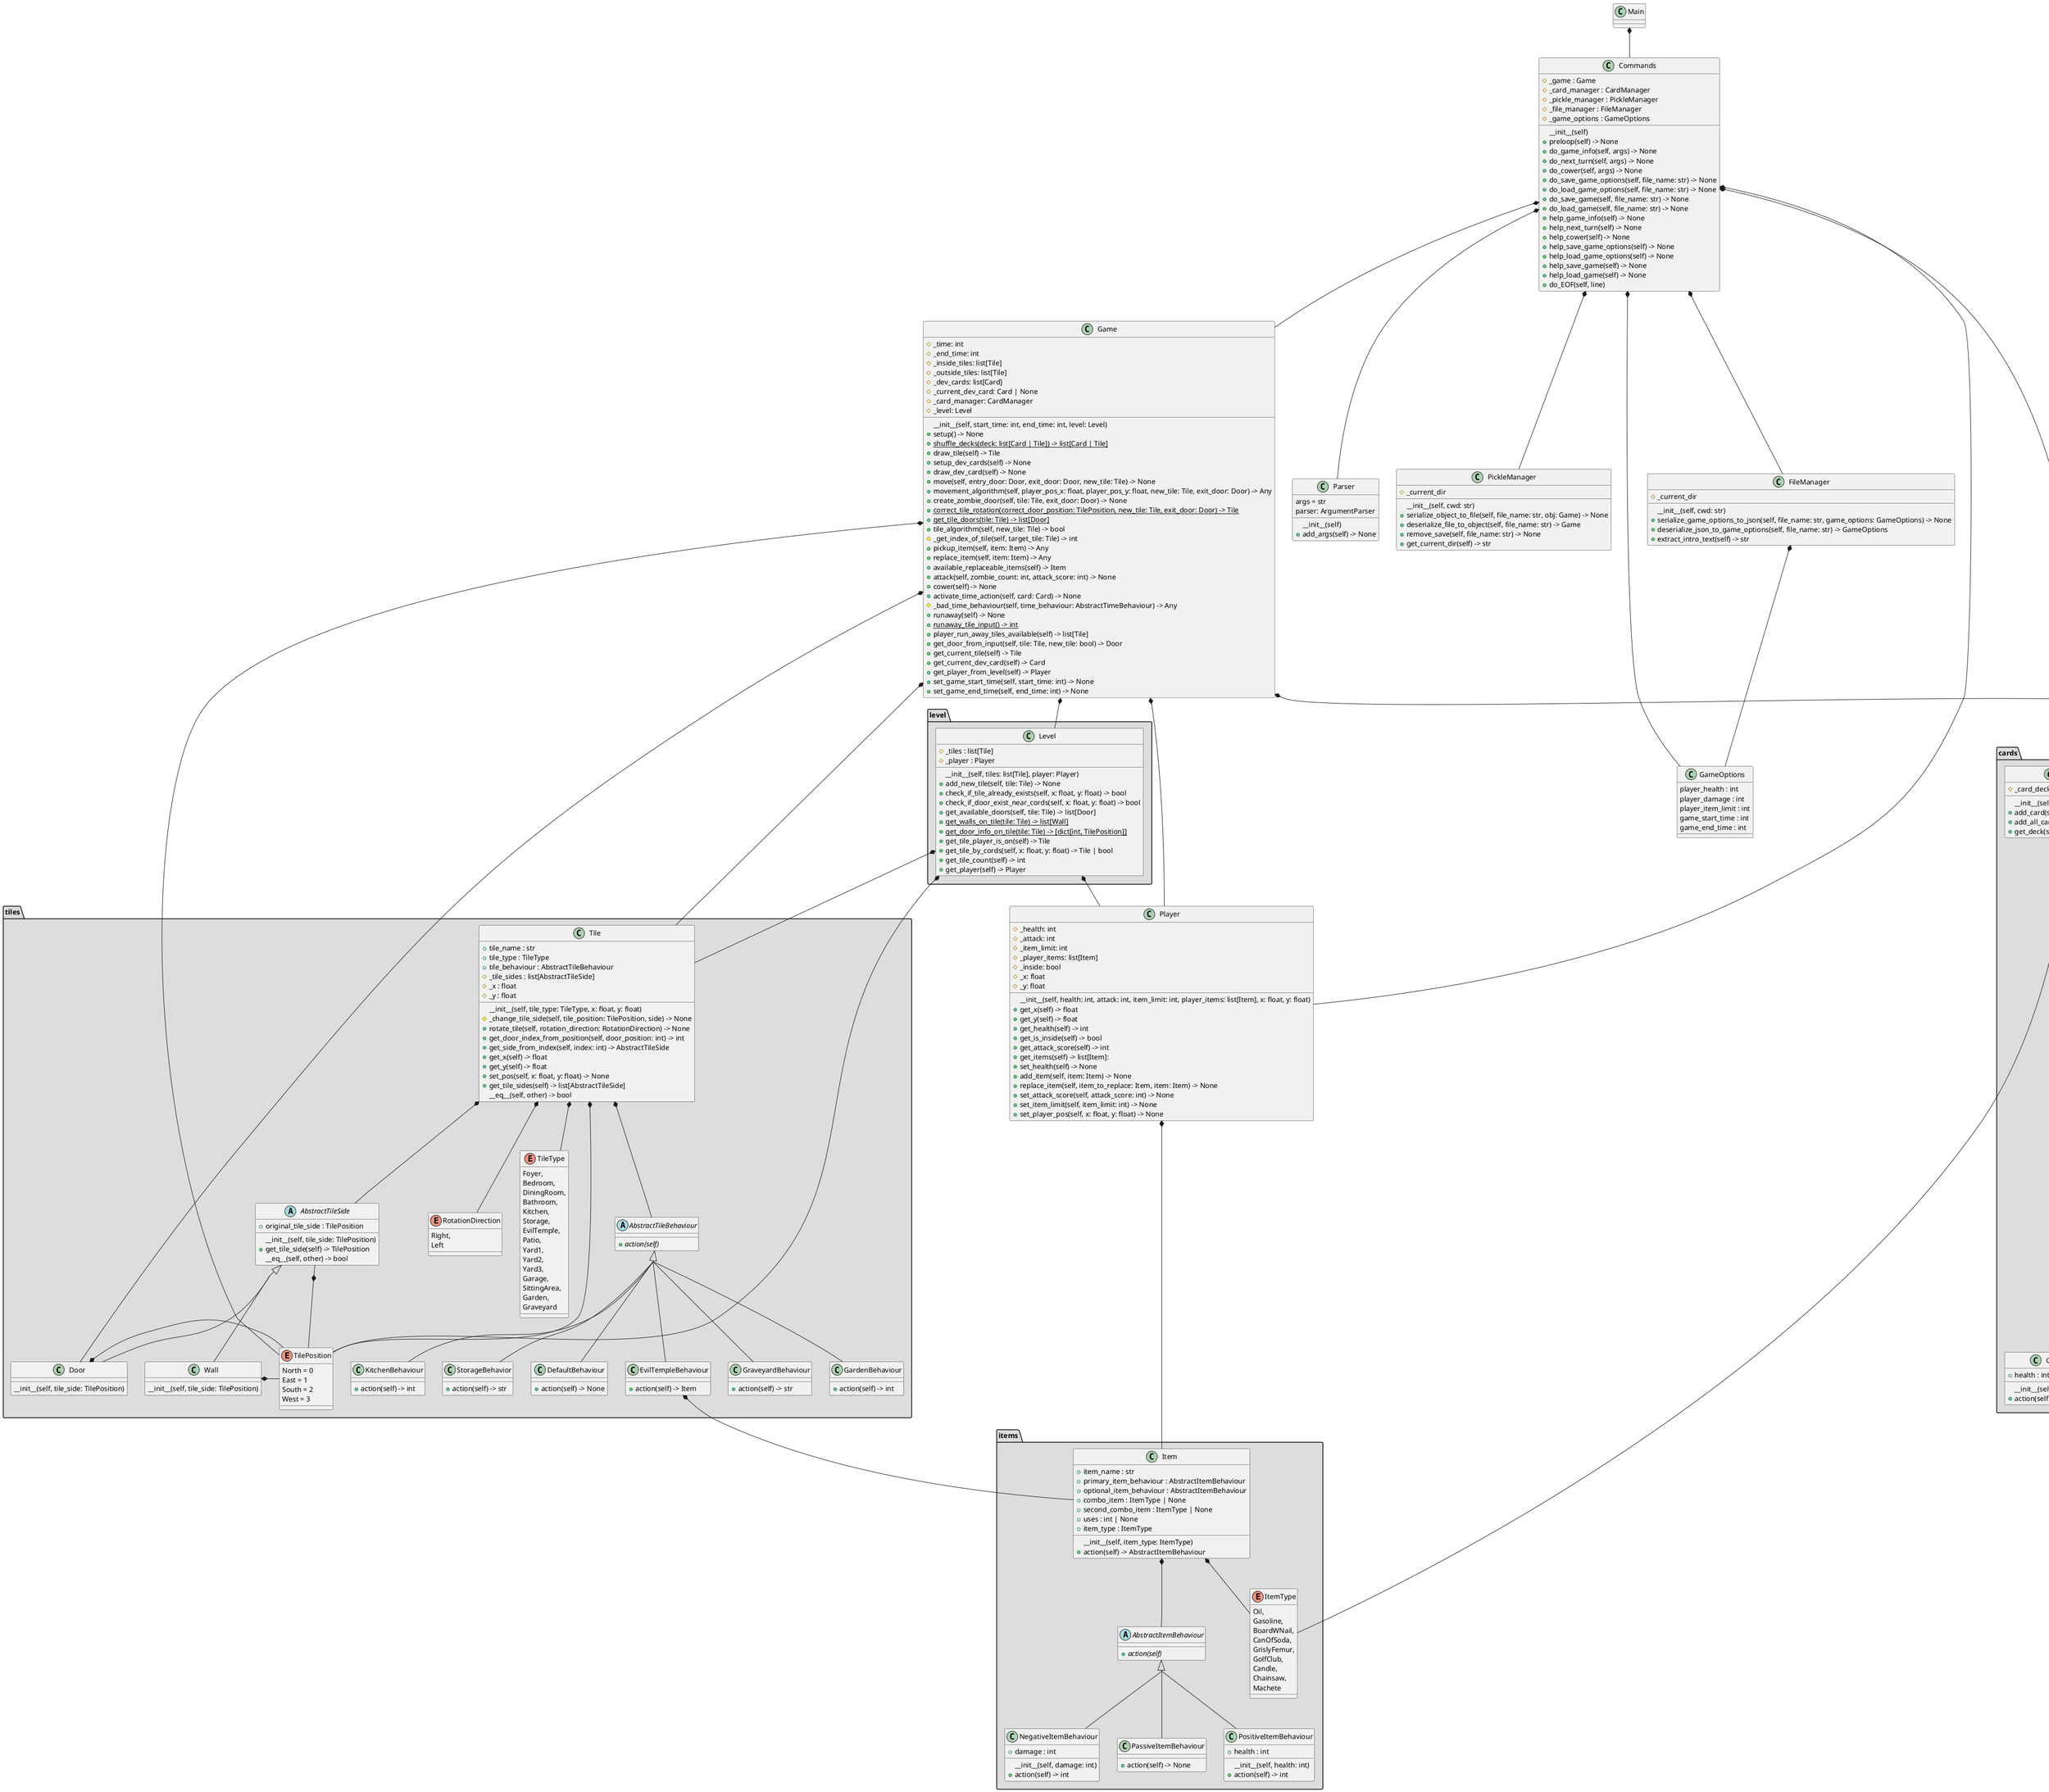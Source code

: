 @startuml
skinparam groupInheritance 2
' Split into 4 pages
page 2x2
skinparam pageMargin 10
skinparam pageExternalColor gray
skinparam pageBorderColor black

together {
    class Commands {
        #_game : Game
        #_card_manager : CardManager
        #_pickle_manager : PickleManager
        #_file_manager : FileManager
        #_game_options : GameOptions
        __init__(self)
        +preloop(self) -> None
        +do_game_info(self, args) -> None
        +do_next_turn(self, args) -> None
        +do_cower(self, args) -> None
        +do_save_game_options(self, file_name: str) -> None
        +do_load_game_options(self, file_name: str) -> None
        +do_save_game(self, file_name: str) -> None
        +do_load_game(self, file_name: str) -> None
        +help_game_info(self) -> None
        +help_next_turn(self) -> None
        +help_cower(self) -> None
        +help_save_game_options(self) -> None
        +help_load_game_options(self) -> None
        +help_save_game(self) -> None
        +help_load_game(self) -> None
        +do_EOF(self, line)
    }

    class GameOptions {
        player_health : int
        player_damage : int
        player_item_limit : int
        game_start_time : int
        game_end_time : int
    }

    class Parser {
        args = str
        parser: ArgumentParser
        __init__(self)
        +add_args(self) -> None
    }

    class PickleManager {
        #_current_dir
        __init__(self, cwd: str)
        +serialize_object_to_file(self, file_name: str, obj: Game) -> None
        +deserialize_file_to_object(self, file_name: str) -> Game
        +remove_save(self, file_name: str) -> None
        +get_current_dir(self) -> str
    }

    class FileManager {
        #_current_dir
        __init__(self, cwd: str)
        +serialize_game_options_to_json(self, file_name: str, game_options: GameOptions) -> None
        +deserialize_json_to_game_options(self, file_name: str) -> GameOptions
        +extract_intro_text(self) -> str
    }

    class Game {
        #_time: int
        #_end_time: int
        #_inside_tiles: list[Tile]
        #_outside_tiles: list[Tile]
        #_dev_cards: list[Card]
        #_current_dev_card: Card | None
        #_card_manager: CardManager
        #_level: Level
        __init__(self, start_time: int, end_time: int, level: Level)
        +setup() -> None
        +{static} shuffle_decks(deck: list[Card | Tile]) -> list[Card | Tile]
        +draw_tile(self) -> Tile
        +setup_dev_cards(self) -> None
        +draw_dev_card(self) -> None
        +move(self, entry_door: Door, exit_door: Door, new_tile: Tile) -> None
        +movement_algorithm(self, player_pos_x: float, player_pos_y: float, new_tile: Tile, exit_door: Door) -> Any
        +create_zombie_door(self, tile: Tile, exit_door: Door) -> None
        +{static}correct_tile_rotation(correct_door_position: TilePosition, new_tile: Tile, exit_door: Door) -> Tile
        +{static}get_tile_doors(tile: Tile) -> list[Door]
        +tile_algorithm(self, new_tile: Tile) -> bool
        #_get_index_of_tile(self, target_tile: Tile) -> int
        +pickup_item(self, item: Item) -> Any
        +replace_item(self, item: Item) -> Any
        +available_replaceable_items(self) -> Item
        +attack(self, zombie_count: int, attack_score: int) -> None
        +cower(self) -> None
        +activate_time_action(self, card: Card) -> None
        #_bad_time_behaviour(self, time_behaviour: AbstractTimeBehaviour) -> Any
        +runaway(self) -> None
        +{static}runaway_tile_input() -> int
        +player_run_away_tiles_available(self) -> list[Tile]
        +get_door_from_input(self, tile: Tile, new_tile: bool) -> Door
        +get_current_tile(self) -> Tile
        +get_current_dev_card(self) -> Card
        +get_player_from_level(self) -> Player
        +set_game_start_time(self, start_time: int) -> None
        +set_game_end_time(self, end_time: int) -> None
    }

    class Player {
        #_health: int
        #_attack: int
        #_item_limit: int
        #_player_items: list[Item]
        #_inside: bool
        #_x: float
        #_y: float
        __init__(self, health: int, attack: int, item_limit: int, player_items: list[Item], x: float, y: float)
        +get_x(self) -> float
        +get_y(self) -> float
        +get_health(self) -> int
        +get_is_inside(self) -> bool
        +get_attack_score(self) -> int
        +get_items(self) -> list[Item]:
        +set_health(self) -> None
        +add_item(self, item: Item) -> None
        +replace_item(self, item_to_replace: Item, item: Item) -> None
        +set_attack_score(self, attack_score: int) -> None
        +set_item_limit(self, item_limit: int) -> None
        +set_player_pos(self, x: float, y: float) -> None
    }

    package level <<Folder>> #DDDDDD {
        class Level {
            #_tiles : list[Tile]
            #_player : Player
            __init__(self, tiles: list[Tile], player: Player)
            +add_new_tile(self, tile: Tile) -> None
            +check_if_tile_already_exists(self, x: float, y: float) -> bool
            +check_if_door_exist_near_cords(self, x: float, y: float) -> bool
            +get_available_doors(self, tile: Tile) -> list[Door]
            +{static}get_walls_on_tile(tile: Tile) -> list[Wall]
            +{static}get_door_info_on_tile(tile: Tile) -> [dict[int, TilePosition]]
            +get_tile_player_is_on(self) -> Tile
            +get_tile_by_cords(self, x: float, y: float) -> Tile | bool
            +get_tile_count(self) -> int
            +get_player(self) -> Player
        }
    }
}





package tiles <<Folder>> #DDDDDD {
    class Tile {
        +tile_name : str
        +tile_type : TileType
        +tile_behaviour : AbstractTileBehaviour
        #_tile_sides : list[AbstractTileSide]
        #_x : float
        #_y : float
        __init__(self, tile_type: TileType, x: float, y: float)
        #_change_tile_side(self, tile_position: TilePosition, side) -> None
        +rotate_tile(self, rotation_direction: RotationDirection) -> None
        +get_door_index_from_position(self, door_position: int) -> int
        +get_side_from_index(self, index: int) -> AbstractTileSide
        +get_x(self) -> float
        +get_y(self) -> float
        +set_pos(self, x: float, y: float) -> None
        +get_tile_sides(self) -> list[AbstractTileSide]
        __eq__(self, other) -> bool
    }

    enum RotationDirection {
        Right,
        Left
    }

    enum TilePosition {
        North = 0
        East = 1
        South = 2
        West = 3
    }

    enum TileType {
        Foyer,
        Bedroom,
        DiningRoom,
        Bathroom,
        Kitchen,
        Storage,
        EvilTemple,
        Patio,
        Yard1,
        Yard2,
        Yard3,
        Garage,
        SittingArea,
        Garden,
        Graveyard
    }

    class Door extends AbstractTileSide {
        __init__(self, tile_side: TilePosition)
    }

    class Wall extends AbstractTileSide {
        __init__(self, tile_side: TilePosition)
    }

    abstract class AbstractTileSide {
        +original_tile_side : TilePosition
        __init__(self, tile_side: TilePosition)
        +get_tile_side(self) -> TilePosition
        __eq__(self, other) -> bool
    }

    abstract class AbstractTileBehaviour {
        +{abstract} action(self)
    }

    class EvilTempleBehaviour extends AbstractTileBehaviour {
        +action(self) -> Item
    }

    class GraveyardBehaviour extends AbstractTileBehaviour {
        +action(self) -> str
    }

    class GardenBehaviour extends AbstractTileBehaviour {
        +action(self) -> int
    }

    class KitchenBehaviour extends AbstractTileBehaviour {
        +action(self) -> int
    }

    class StorageBehavior extends AbstractTileBehaviour {
        +action(self) -> str
    }

    class DefaultBehaviour extends AbstractTileBehaviour {
        +action(self) -> None
    }


}

package items <<Folder>> #DDDDDD {
    class Item {
        +item_name : str
        +primary_item_behaviour : AbstractItemBehaviour
        +optional_item_behaviour : AbstractItemBehaviour
        +combo_item : ItemType | None
        +second_combo_item : ItemType | None
        +uses : int | None
        +item_type : ItemType
        __init__(self, item_type: ItemType)
        +action(self) -> AbstractItemBehaviour
    }

    enum ItemType {
        Oil,
        Gasoline,
        BoardWNail,
        CanOfSoda,
        GrislyFemur,
        GolfClub,
        Candle,
        Chainsaw,
        Machete
    }

    abstract class AbstractItemBehaviour {
        +{abstract} action(self)
    }

    class NegativeItemBehaviour extends AbstractItemBehaviour {
        +damage : int
        __init__(self, damage: int)
        +action(self) -> int
    }

    class PassiveItemBehaviour extends AbstractItemBehaviour {
        +action(self) -> None
    }

    class PositiveItemBehaviour extends AbstractItemBehaviour {
        +health : int
        __init__(self, health: int)
        +action(self) -> int
    }
}

package cards <<Folder>> #DDDDDD {
    class Card {
        +time_actions : list[TimeAction]
        __init__(self, time_actions: list[TimeAction])
        +get_time_action(self, time: int) -> TimeAction
    }

    class CardManager {
        #_card_deck : list[Card]
        __init__(self)
        +add_card(self, item: ItemType) -> None
        +add_all_cards(self) -> None
        +get_deck(self) -> list[Card]
    }

    class TimeAction {
        +time : int
        +time_behaviour : AbstractTimeBehaviour
        __init__(self, time: int, time_behaviour: AbstractTimeBehaviour)
        __eq__(self, other) -> bool
    }

    abstract class AbstractTimeBehaviour {
        +message : str
        __init__(self, message: str)
        {abstract}+action(self)
    }

    class GoodTimeBehaviour extends AbstractTimeBehaviour {
        +health : int
        __init__(self, message: str, health: int)
        +action(self) -> int
    }

    class BadTimeBehaviour extends AbstractTimeBehaviour {
        +damage : int
        __init__(self, message: str, damage: int)
        +action(self) -> int
    }

    class NeutralTimeBehaviour extends AbstractTimeBehaviour {
        __init__(self, message: str)
        +action(self) -> str
    }


}

Main *-- Commands
Commands *-- Game
Commands *-- CardManager
Commands *-- PickleManager
Commands *-- Parser
Commands *-- Player
Commands *-- FileManager
Commands *-- GameOptions
FileManager *-- GameOptions
Game *-- Player
Game *-- Card
Game *-- Tile
Game *-- Level
Game *-- TilePosition
Game *-- Door
Player *-- Item
Level *-- Tile
Level *-- TilePosition
Level *-- Player
Tile *-- AbstractTileBehaviour
Tile *-- TileType
Tile *-- AbstractTileSide
Tile *-- RotationDirection
Tile *-- TilePosition
AbstractTileSide *-- TilePosition
Door *- TilePosition
Wall *- TilePosition
EvilTempleBehaviour *-- Item
CardManager *- Card
CardManager *-- ItemType
Card *-- TimeAction
TimeAction *-- AbstractTimeBehaviour
Item *-- AbstractItemBehaviour
Item *-- ItemType
@enduml